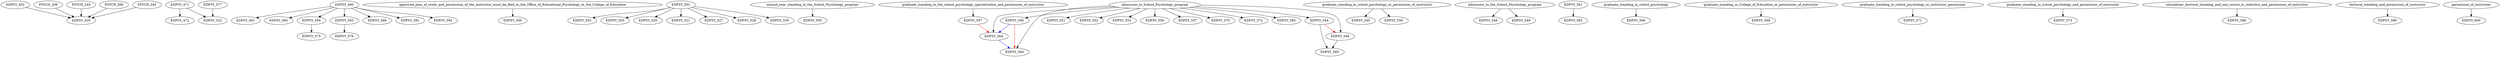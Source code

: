 digraph G {
    edge [color=black];
    EDPSY_402 -> EDPSY_420;
    PSYCH_206 -> EDPSY_420;
    PSYCH_245 -> EDPSY_420;
    PSYCH_306 -> EDPSY_420;
    PSYCH_345 -> EDPSY_420;
    edge [color=black];
    EDPSY_471 -> EDPSY_472;
    edge [color=black];
    EDPSY_490 -> EDPSY_491;
    edge [color=black];
    EDPSY_490 -> EDPSY_495;
    edge [color=black];
    approved_plan_of_study_and_permission_of_the_instructor_must_be_filed_in_the_Office_of_Educational_Psychology_in_the_College_of_Education -> EDPSY_500;
    edge [color=black];
    EDPSY_501 -> EDPSY_502;
    edge [color=black];
    EDPSY_501 -> EDPSY_503;
    edge [color=black];
    second_year_standing_in_the_School_Psychology_program -> EDPSY_505;
    edge [color=black];
    graduate_standing_in_the_school_psychology_specialization_and_permission_of_instructor -> EDPSY_507;
    edge [color=black];
    EDPSY_501 -> EDPSY_520;
    edge [color=black];
    EDPSY_501 -> EDPSY_521;
    edge [color=black];
    EDPSY_471 -> EDPSY_522;
    EDPSY_577 -> EDPSY_522;
    edge [color=black];
    EDPSY_501 -> EDPSY_527;
    edge [color=black];
    EDPSY_501 -> EDPSY_528;
    edge [color=black];
    EDPSY_501 -> EDPSY_530;
    edge [color=black];
    admission_to_School_Psychology_program -> EDPSY_540;
    edge [color=black];
    admission_to_School_Psychology_program -> EDPSY_544;
    edge [color=black];
    graduate_standing_in_school_psychology_or_permission_of_instructor -> EDPSY_545;
    edge [color=black];
    admission_to_School_Psychology_program -> EDPSY_546;
    edge [color=red];
    EDPSY_544 -> EDPSY_546;
    edge [color=black];
    admission_to_the_School_Psychology_program -> EDPSY_548;
    edge [color=black];
    admission_to_the_School_Psychology_program -> EDPSY_549;
    edge [color=black];
    graduate_standing_in_school_psychology_or_permission_of_instructor -> EDPSY_550;
    edge [color=black];
    admission_to_School_Psychology_program -> EDPSY_551;
    edge [color=black];
    admission_to_School_Psychology_program -> EDPSY_552;
    edge [color=black];
    admission_to_School_Psychology_program -> EDPSY_553;
    edge [color=black];
    admission_to_School_Psychology_program -> EDPSY_556;
    edge [color=black];
    admission_to_School_Psychology_program -> EDPSY_557;
    edge [color=black];
    admission_to_School_Psychology_program -> EDPSY_560;
    edge [color=red];
    EDPSY_540 -> EDPSY_560;
    edge [color=blue];
    EDPSY_564 -> EDPSY_560;
    edge [color=black];
    EDPSY_561 -> EDPSY_562;
    edge [color=black];
    admission_to_School_Psychology_program -> EDPSY_564;
    edge [color=red];
    EDPSY_507 -> EDPSY_564;
    edge [color=blue];
    EDPSY_540 -> EDPSY_564;
    edge [color=black];
    EDPSY_544 -> EDPSY_565;
    EDPSY_546 -> EDPSY_565;
    edge [color=black];
    graduate_standing_in_school_psychology -> EDPSY_566;
    edge [color=black];
    graduate_standing_in_College_of_Education_or_permission_of_instructor -> EDPSY_568;
    edge [color=black];
    admission_to_School_Psychology_program -> EDPSY_570;
    edge [color=black];
    graduate_standing_in_school_psychology_or_instructor_permission -> EDPSY_571;
    edge [color=black];
    admission_to_School_Psychology_program -> EDPSY_572;
    edge [color=black];
    graduate_standing_in_school_psychology_and_permission_of_instructor -> EDPSY_573;
    edge [color=black];
    EDPSY_594 -> EDPSY_575;
    edge [color=black];
    EDPSY_593 -> EDPSY_576;
    edge [color=black];
    admission_to_School_Psychology_program -> EDPSY_585;
    edge [color=black];
    secondyear_doctoral_standing_and_one_course_in_statistics_and_permission_of_instructor -> EDPSY_586;
    edge [color=black];
    EDPSY_490 -> EDPSY_588;
    edge [color=black];
    doctoral_standing_and_permission_of_instructor -> EDPSY_589;
    edge [color=black];
    EDPSY_490 -> EDPSY_591;
    edge [color=black];
    EDPSY_490 -> EDPSY_592;
    edge [color=black];
    EDPSY_490 -> EDPSY_593;
    edge [color=black];
    EDPSY_490 -> EDPSY_594;
    edge [color=black];
    permission_of_instructor -> EDPSY_600;
}
